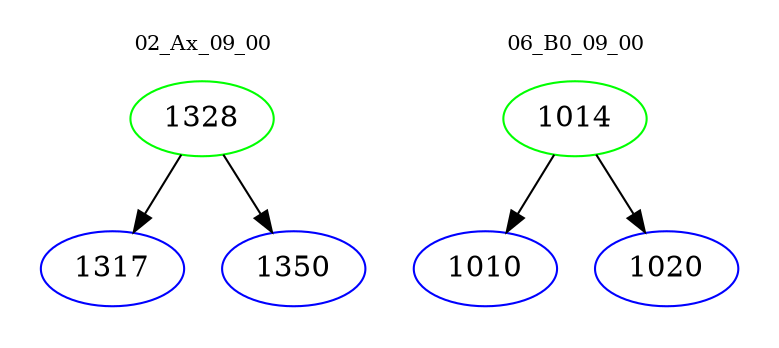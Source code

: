 digraph{
subgraph cluster_0 {
color = white
label = "02_Ax_09_00";
fontsize=10;
T0_1328 [label="1328", color="green"]
T0_1328 -> T0_1317 [color="black"]
T0_1317 [label="1317", color="blue"]
T0_1328 -> T0_1350 [color="black"]
T0_1350 [label="1350", color="blue"]
}
subgraph cluster_1 {
color = white
label = "06_B0_09_00";
fontsize=10;
T1_1014 [label="1014", color="green"]
T1_1014 -> T1_1010 [color="black"]
T1_1010 [label="1010", color="blue"]
T1_1014 -> T1_1020 [color="black"]
T1_1020 [label="1020", color="blue"]
}
}
